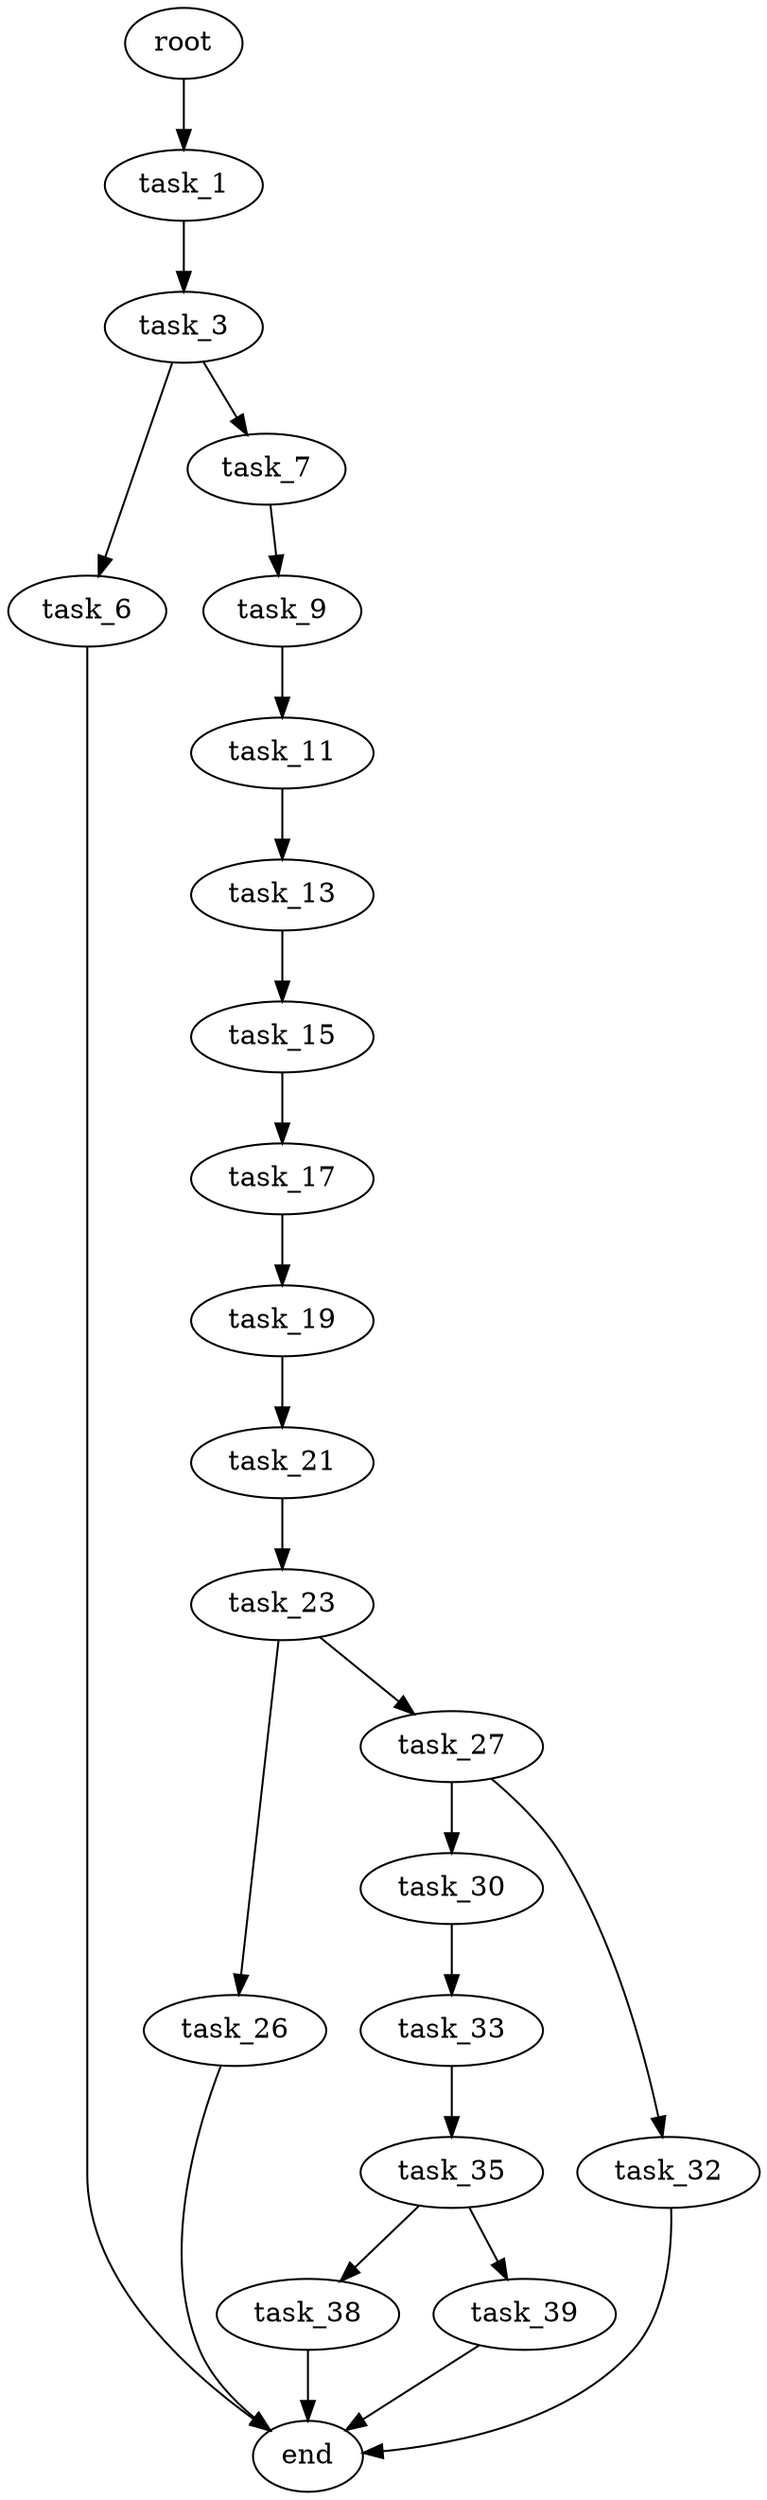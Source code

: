 digraph G {
  root [size="0.000000"];
  task_1 [size="732366528656.000000"];
  task_3 [size="671743777.000000"];
  task_6 [size="6608841623.000000"];
  task_7 [size="508499351757.000000"];
  task_9 [size="1039251478.000000"];
  task_11 [size="8589934592.000000"];
  task_13 [size="68719476736.000000"];
  task_15 [size="14481030326.000000"];
  task_17 [size="1073741824000.000000"];
  task_19 [size="28991029248.000000"];
  task_21 [size="11867593374.000000"];
  task_23 [size="163527905913.000000"];
  task_26 [size="368293445632.000000"];
  task_27 [size="68719476736.000000"];
  task_30 [size="399429351382.000000"];
  task_32 [size="23777681501.000000"];
  task_33 [size="22783098252.000000"];
  task_35 [size="658763108.000000"];
  task_38 [size="782757789696.000000"];
  task_39 [size="1581865875.000000"];
  end [size="0.000000"];

  root -> task_1 [size="1.000000"];
  task_1 -> task_3 [size="838860800.000000"];
  task_3 -> task_6 [size="33554432.000000"];
  task_3 -> task_7 [size="33554432.000000"];
  task_6 -> end [size="1.000000"];
  task_7 -> task_9 [size="536870912.000000"];
  task_9 -> task_11 [size="75497472.000000"];
  task_11 -> task_13 [size="33554432.000000"];
  task_13 -> task_15 [size="134217728.000000"];
  task_15 -> task_17 [size="301989888.000000"];
  task_17 -> task_19 [size="838860800.000000"];
  task_19 -> task_21 [size="75497472.000000"];
  task_21 -> task_23 [size="209715200.000000"];
  task_23 -> task_26 [size="536870912.000000"];
  task_23 -> task_27 [size="536870912.000000"];
  task_26 -> end [size="1.000000"];
  task_27 -> task_30 [size="134217728.000000"];
  task_27 -> task_32 [size="134217728.000000"];
  task_30 -> task_33 [size="679477248.000000"];
  task_32 -> end [size="1.000000"];
  task_33 -> task_35 [size="33554432.000000"];
  task_35 -> task_38 [size="33554432.000000"];
  task_35 -> task_39 [size="33554432.000000"];
  task_38 -> end [size="1.000000"];
  task_39 -> end [size="1.000000"];
}
